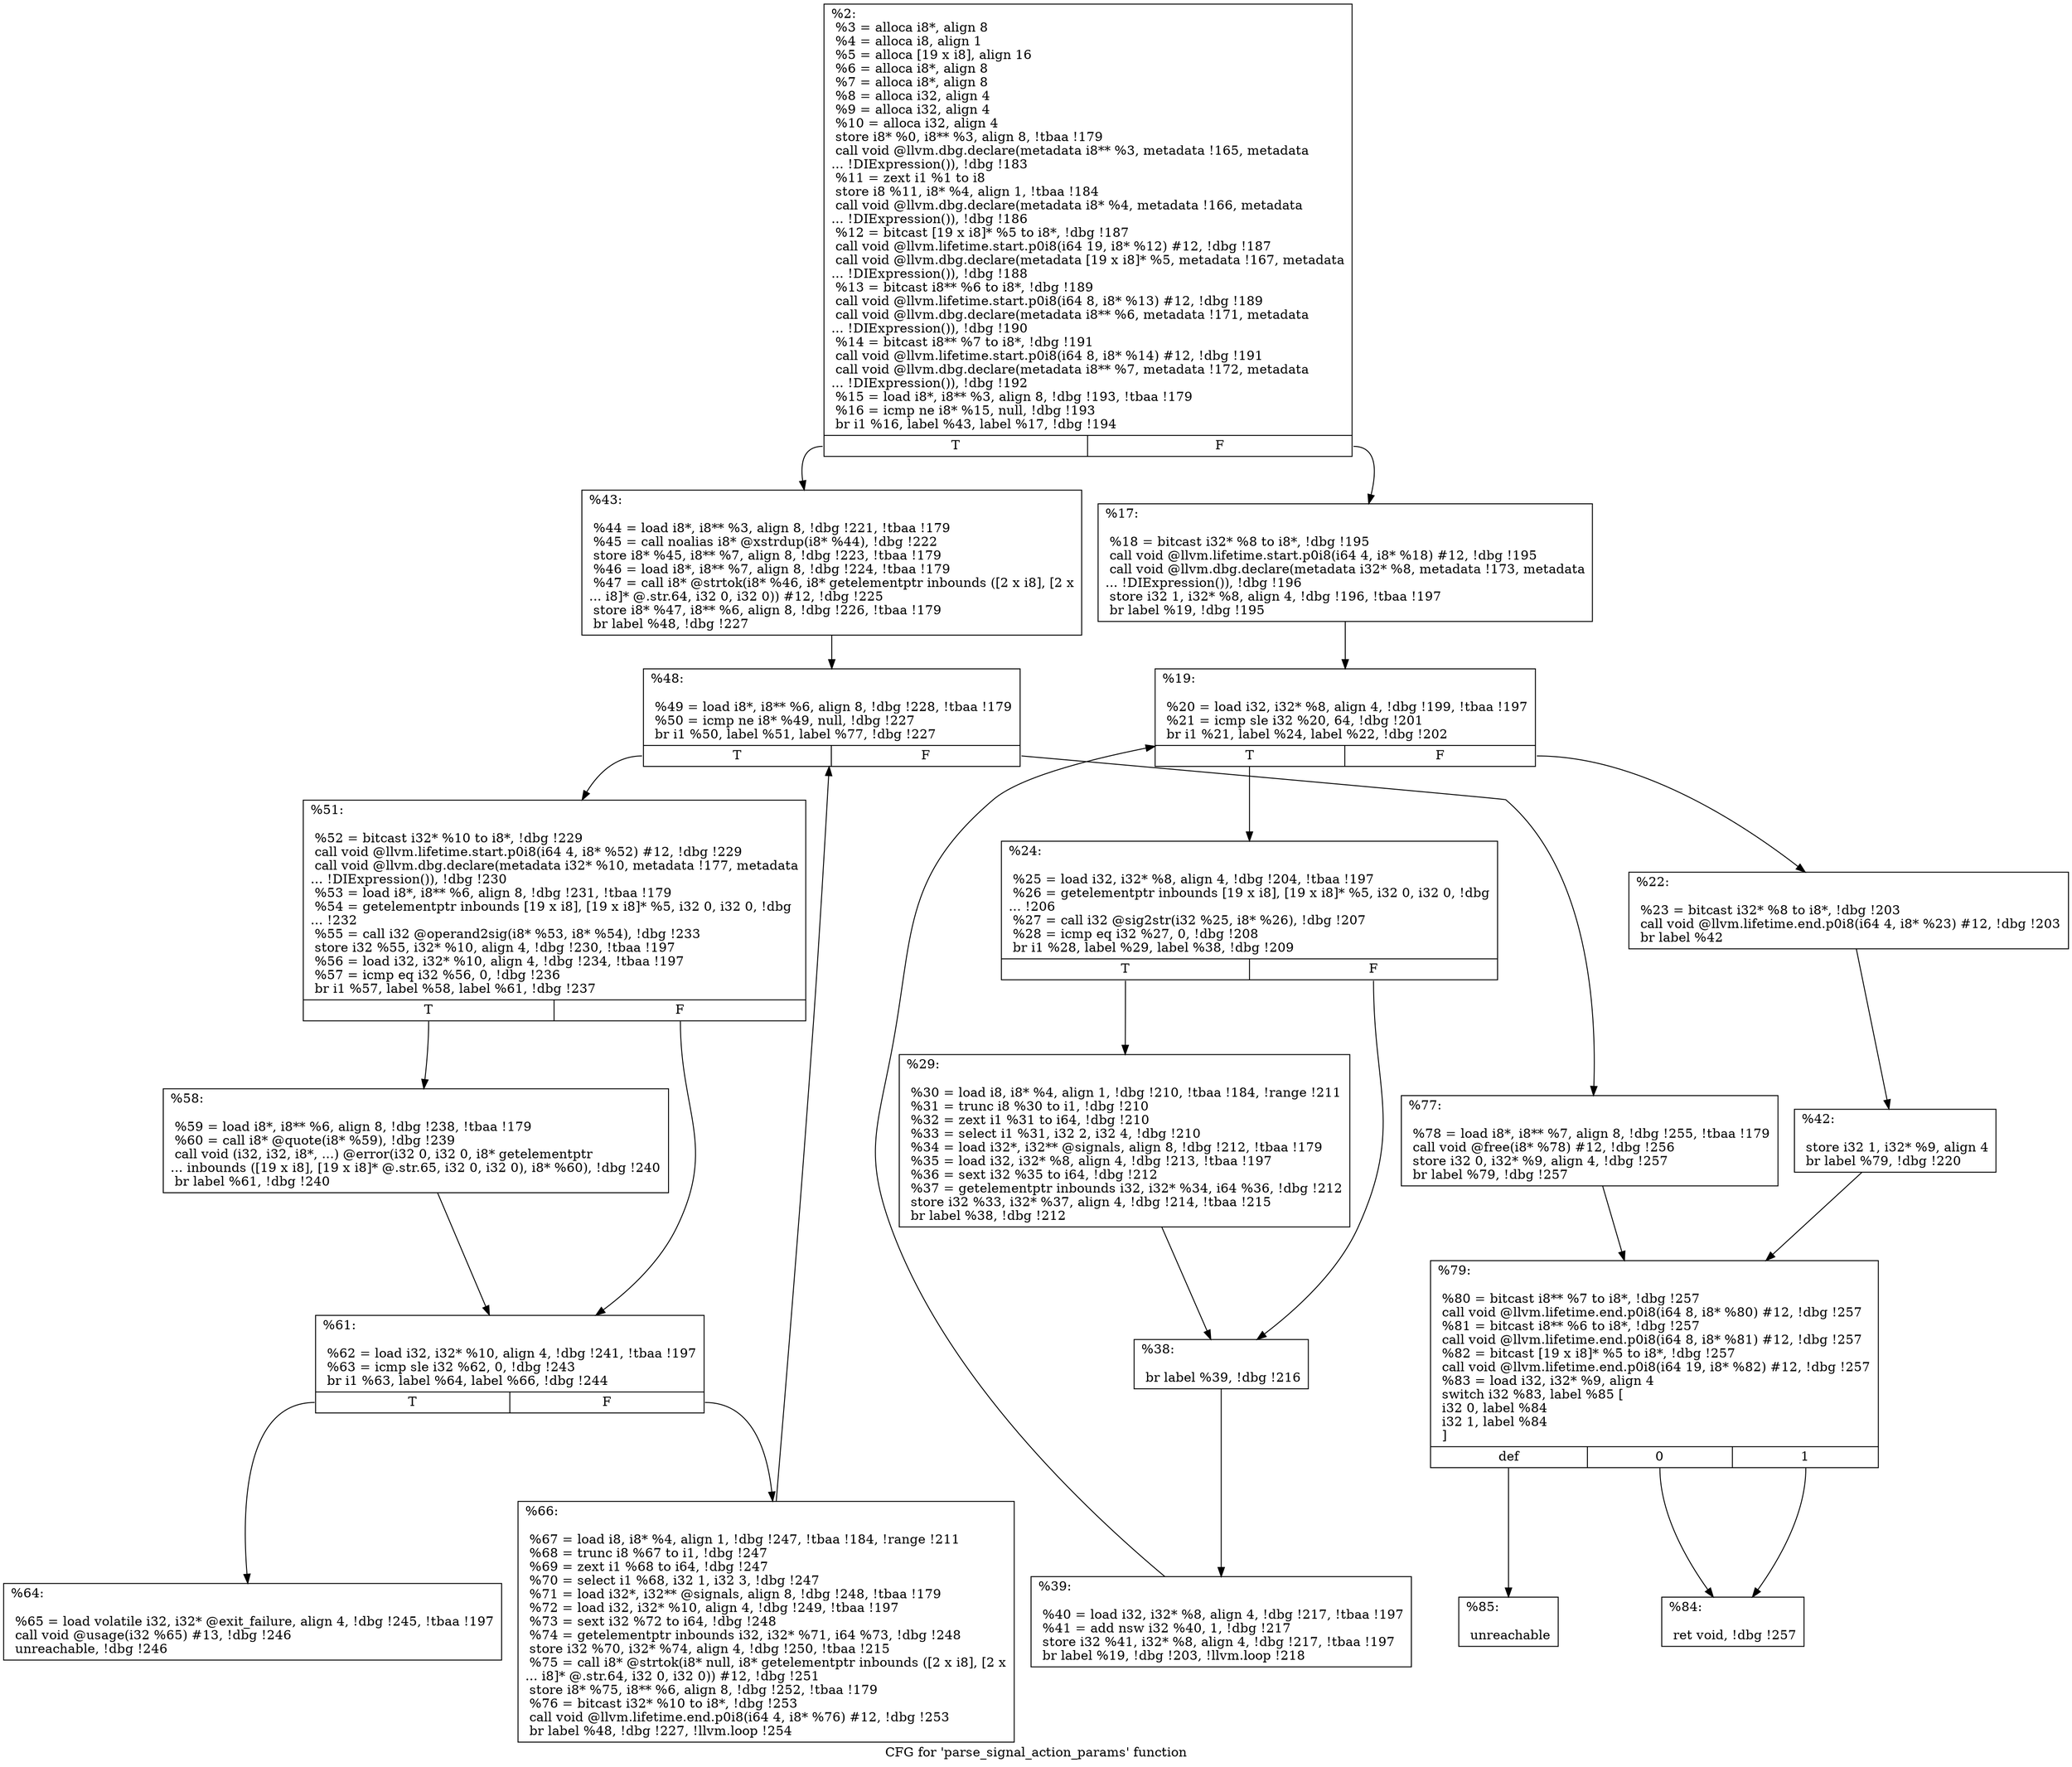 digraph "CFG for 'parse_signal_action_params' function" {
	label="CFG for 'parse_signal_action_params' function";

	Node0x21318a0 [shape=record,label="{%2:\l  %3 = alloca i8*, align 8\l  %4 = alloca i8, align 1\l  %5 = alloca [19 x i8], align 16\l  %6 = alloca i8*, align 8\l  %7 = alloca i8*, align 8\l  %8 = alloca i32, align 4\l  %9 = alloca i32, align 4\l  %10 = alloca i32, align 4\l  store i8* %0, i8** %3, align 8, !tbaa !179\l  call void @llvm.dbg.declare(metadata i8** %3, metadata !165, metadata\l... !DIExpression()), !dbg !183\l  %11 = zext i1 %1 to i8\l  store i8 %11, i8* %4, align 1, !tbaa !184\l  call void @llvm.dbg.declare(metadata i8* %4, metadata !166, metadata\l... !DIExpression()), !dbg !186\l  %12 = bitcast [19 x i8]* %5 to i8*, !dbg !187\l  call void @llvm.lifetime.start.p0i8(i64 19, i8* %12) #12, !dbg !187\l  call void @llvm.dbg.declare(metadata [19 x i8]* %5, metadata !167, metadata\l... !DIExpression()), !dbg !188\l  %13 = bitcast i8** %6 to i8*, !dbg !189\l  call void @llvm.lifetime.start.p0i8(i64 8, i8* %13) #12, !dbg !189\l  call void @llvm.dbg.declare(metadata i8** %6, metadata !171, metadata\l... !DIExpression()), !dbg !190\l  %14 = bitcast i8** %7 to i8*, !dbg !191\l  call void @llvm.lifetime.start.p0i8(i64 8, i8* %14) #12, !dbg !191\l  call void @llvm.dbg.declare(metadata i8** %7, metadata !172, metadata\l... !DIExpression()), !dbg !192\l  %15 = load i8*, i8** %3, align 8, !dbg !193, !tbaa !179\l  %16 = icmp ne i8* %15, null, !dbg !193\l  br i1 %16, label %43, label %17, !dbg !194\l|{<s0>T|<s1>F}}"];
	Node0x21318a0:s0 -> Node0x21328f0;
	Node0x21318a0:s1 -> Node0x2132670;
	Node0x2132670 [shape=record,label="{%17:\l\l  %18 = bitcast i32* %8 to i8*, !dbg !195\l  call void @llvm.lifetime.start.p0i8(i64 4, i8* %18) #12, !dbg !195\l  call void @llvm.dbg.declare(metadata i32* %8, metadata !173, metadata\l... !DIExpression()), !dbg !196\l  store i32 1, i32* %8, align 4, !dbg !196, !tbaa !197\l  br label %19, !dbg !195\l}"];
	Node0x2132670 -> Node0x21326c0;
	Node0x21326c0 [shape=record,label="{%19:\l\l  %20 = load i32, i32* %8, align 4, !dbg !199, !tbaa !197\l  %21 = icmp sle i32 %20, 64, !dbg !201\l  br i1 %21, label %24, label %22, !dbg !202\l|{<s0>T|<s1>F}}"];
	Node0x21326c0:s0 -> Node0x2132760;
	Node0x21326c0:s1 -> Node0x2132710;
	Node0x2132710 [shape=record,label="{%22:\l\l  %23 = bitcast i32* %8 to i8*, !dbg !203\l  call void @llvm.lifetime.end.p0i8(i64 4, i8* %23) #12, !dbg !203\l  br label %42\l}"];
	Node0x2132710 -> Node0x21328a0;
	Node0x2132760 [shape=record,label="{%24:\l\l  %25 = load i32, i32* %8, align 4, !dbg !204, !tbaa !197\l  %26 = getelementptr inbounds [19 x i8], [19 x i8]* %5, i32 0, i32 0, !dbg\l... !206\l  %27 = call i32 @sig2str(i32 %25, i8* %26), !dbg !207\l  %28 = icmp eq i32 %27, 0, !dbg !208\l  br i1 %28, label %29, label %38, !dbg !209\l|{<s0>T|<s1>F}}"];
	Node0x2132760:s0 -> Node0x21327b0;
	Node0x2132760:s1 -> Node0x2132800;
	Node0x21327b0 [shape=record,label="{%29:\l\l  %30 = load i8, i8* %4, align 1, !dbg !210, !tbaa !184, !range !211\l  %31 = trunc i8 %30 to i1, !dbg !210\l  %32 = zext i1 %31 to i64, !dbg !210\l  %33 = select i1 %31, i32 2, i32 4, !dbg !210\l  %34 = load i32*, i32** @signals, align 8, !dbg !212, !tbaa !179\l  %35 = load i32, i32* %8, align 4, !dbg !213, !tbaa !197\l  %36 = sext i32 %35 to i64, !dbg !212\l  %37 = getelementptr inbounds i32, i32* %34, i64 %36, !dbg !212\l  store i32 %33, i32* %37, align 4, !dbg !214, !tbaa !215\l  br label %38, !dbg !212\l}"];
	Node0x21327b0 -> Node0x2132800;
	Node0x2132800 [shape=record,label="{%38:\l\l  br label %39, !dbg !216\l}"];
	Node0x2132800 -> Node0x2132850;
	Node0x2132850 [shape=record,label="{%39:\l\l  %40 = load i32, i32* %8, align 4, !dbg !217, !tbaa !197\l  %41 = add nsw i32 %40, 1, !dbg !217\l  store i32 %41, i32* %8, align 4, !dbg !217, !tbaa !197\l  br label %19, !dbg !203, !llvm.loop !218\l}"];
	Node0x2132850 -> Node0x21326c0;
	Node0x21328a0 [shape=record,label="{%42:\l\l  store i32 1, i32* %9, align 4\l  br label %79, !dbg !220\l}"];
	Node0x21328a0 -> Node0x2132b70;
	Node0x21328f0 [shape=record,label="{%43:\l\l  %44 = load i8*, i8** %3, align 8, !dbg !221, !tbaa !179\l  %45 = call noalias i8* @xstrdup(i8* %44), !dbg !222\l  store i8* %45, i8** %7, align 8, !dbg !223, !tbaa !179\l  %46 = load i8*, i8** %7, align 8, !dbg !224, !tbaa !179\l  %47 = call i8* @strtok(i8* %46, i8* getelementptr inbounds ([2 x i8], [2 x\l... i8]* @.str.64, i32 0, i32 0)) #12, !dbg !225\l  store i8* %47, i8** %6, align 8, !dbg !226, !tbaa !179\l  br label %48, !dbg !227\l}"];
	Node0x21328f0 -> Node0x2132940;
	Node0x2132940 [shape=record,label="{%48:\l\l  %49 = load i8*, i8** %6, align 8, !dbg !228, !tbaa !179\l  %50 = icmp ne i8* %49, null, !dbg !227\l  br i1 %50, label %51, label %77, !dbg !227\l|{<s0>T|<s1>F}}"];
	Node0x2132940:s0 -> Node0x2132990;
	Node0x2132940:s1 -> Node0x2132b20;
	Node0x2132990 [shape=record,label="{%51:\l\l  %52 = bitcast i32* %10 to i8*, !dbg !229\l  call void @llvm.lifetime.start.p0i8(i64 4, i8* %52) #12, !dbg !229\l  call void @llvm.dbg.declare(metadata i32* %10, metadata !177, metadata\l... !DIExpression()), !dbg !230\l  %53 = load i8*, i8** %6, align 8, !dbg !231, !tbaa !179\l  %54 = getelementptr inbounds [19 x i8], [19 x i8]* %5, i32 0, i32 0, !dbg\l... !232\l  %55 = call i32 @operand2sig(i8* %53, i8* %54), !dbg !233\l  store i32 %55, i32* %10, align 4, !dbg !230, !tbaa !197\l  %56 = load i32, i32* %10, align 4, !dbg !234, !tbaa !197\l  %57 = icmp eq i32 %56, 0, !dbg !236\l  br i1 %57, label %58, label %61, !dbg !237\l|{<s0>T|<s1>F}}"];
	Node0x2132990:s0 -> Node0x21329e0;
	Node0x2132990:s1 -> Node0x2132a30;
	Node0x21329e0 [shape=record,label="{%58:\l\l  %59 = load i8*, i8** %6, align 8, !dbg !238, !tbaa !179\l  %60 = call i8* @quote(i8* %59), !dbg !239\l  call void (i32, i32, i8*, ...) @error(i32 0, i32 0, i8* getelementptr\l... inbounds ([19 x i8], [19 x i8]* @.str.65, i32 0, i32 0), i8* %60), !dbg !240\l  br label %61, !dbg !240\l}"];
	Node0x21329e0 -> Node0x2132a30;
	Node0x2132a30 [shape=record,label="{%61:\l\l  %62 = load i32, i32* %10, align 4, !dbg !241, !tbaa !197\l  %63 = icmp sle i32 %62, 0, !dbg !243\l  br i1 %63, label %64, label %66, !dbg !244\l|{<s0>T|<s1>F}}"];
	Node0x2132a30:s0 -> Node0x2132a80;
	Node0x2132a30:s1 -> Node0x2132ad0;
	Node0x2132a80 [shape=record,label="{%64:\l\l  %65 = load volatile i32, i32* @exit_failure, align 4, !dbg !245, !tbaa !197\l  call void @usage(i32 %65) #13, !dbg !246\l  unreachable, !dbg !246\l}"];
	Node0x2132ad0 [shape=record,label="{%66:\l\l  %67 = load i8, i8* %4, align 1, !dbg !247, !tbaa !184, !range !211\l  %68 = trunc i8 %67 to i1, !dbg !247\l  %69 = zext i1 %68 to i64, !dbg !247\l  %70 = select i1 %68, i32 1, i32 3, !dbg !247\l  %71 = load i32*, i32** @signals, align 8, !dbg !248, !tbaa !179\l  %72 = load i32, i32* %10, align 4, !dbg !249, !tbaa !197\l  %73 = sext i32 %72 to i64, !dbg !248\l  %74 = getelementptr inbounds i32, i32* %71, i64 %73, !dbg !248\l  store i32 %70, i32* %74, align 4, !dbg !250, !tbaa !215\l  %75 = call i8* @strtok(i8* null, i8* getelementptr inbounds ([2 x i8], [2 x\l... i8]* @.str.64, i32 0, i32 0)) #12, !dbg !251\l  store i8* %75, i8** %6, align 8, !dbg !252, !tbaa !179\l  %76 = bitcast i32* %10 to i8*, !dbg !253\l  call void @llvm.lifetime.end.p0i8(i64 4, i8* %76) #12, !dbg !253\l  br label %48, !dbg !227, !llvm.loop !254\l}"];
	Node0x2132ad0 -> Node0x2132940;
	Node0x2132b20 [shape=record,label="{%77:\l\l  %78 = load i8*, i8** %7, align 8, !dbg !255, !tbaa !179\l  call void @free(i8* %78) #12, !dbg !256\l  store i32 0, i32* %9, align 4, !dbg !257\l  br label %79, !dbg !257\l}"];
	Node0x2132b20 -> Node0x2132b70;
	Node0x2132b70 [shape=record,label="{%79:\l\l  %80 = bitcast i8** %7 to i8*, !dbg !257\l  call void @llvm.lifetime.end.p0i8(i64 8, i8* %80) #12, !dbg !257\l  %81 = bitcast i8** %6 to i8*, !dbg !257\l  call void @llvm.lifetime.end.p0i8(i64 8, i8* %81) #12, !dbg !257\l  %82 = bitcast [19 x i8]* %5 to i8*, !dbg !257\l  call void @llvm.lifetime.end.p0i8(i64 19, i8* %82) #12, !dbg !257\l  %83 = load i32, i32* %9, align 4\l  switch i32 %83, label %85 [\l    i32 0, label %84\l    i32 1, label %84\l  ]\l|{<s0>def|<s1>0|<s2>1}}"];
	Node0x2132b70:s0 -> Node0x2132c10;
	Node0x2132b70:s1 -> Node0x2132bc0;
	Node0x2132b70:s2 -> Node0x2132bc0;
	Node0x2132bc0 [shape=record,label="{%84:\l\l  ret void, !dbg !257\l}"];
	Node0x2132c10 [shape=record,label="{%85:\l\l  unreachable\l}"];
}
